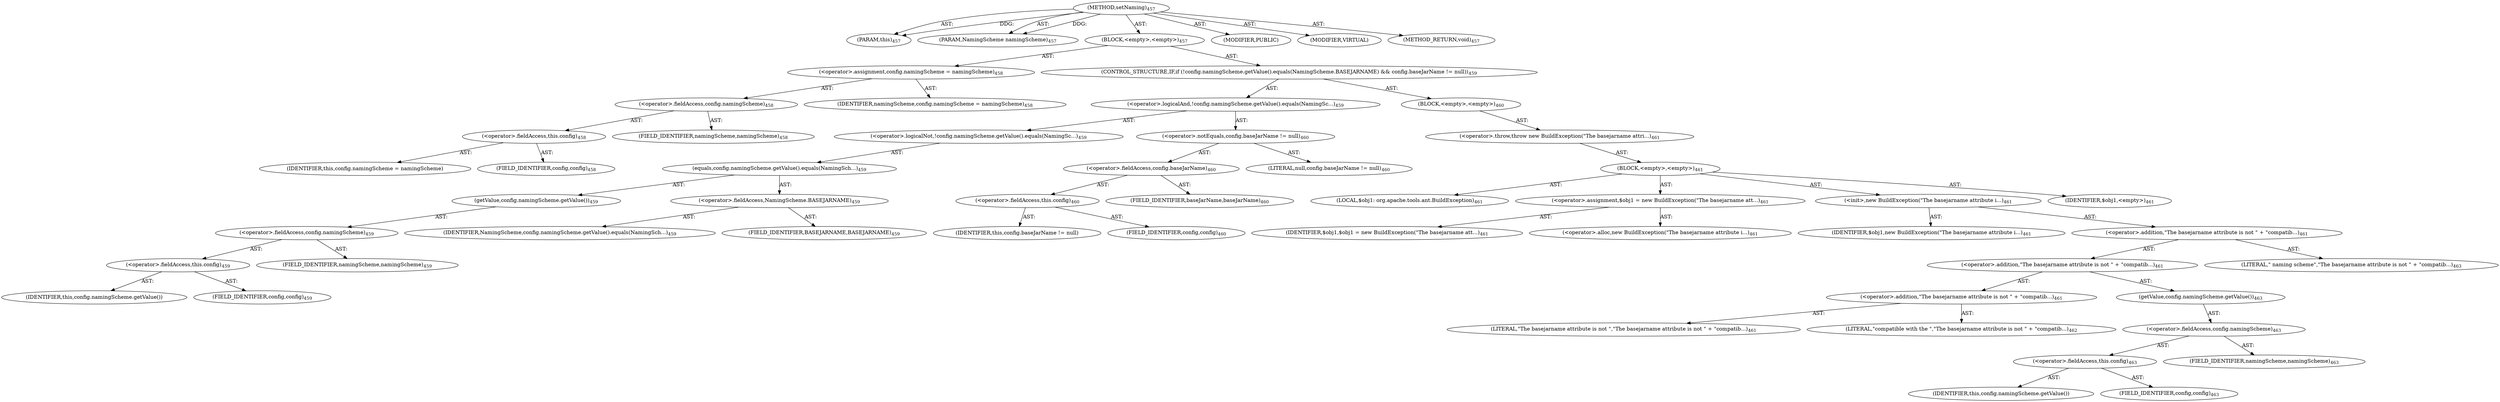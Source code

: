 digraph "setNaming" {  
"111669149720" [label = <(METHOD,setNaming)<SUB>457</SUB>> ]
"115964117026" [label = <(PARAM,this)<SUB>457</SUB>> ]
"115964117027" [label = <(PARAM,NamingScheme namingScheme)<SUB>457</SUB>> ]
"25769803805" [label = <(BLOCK,&lt;empty&gt;,&lt;empty&gt;)<SUB>457</SUB>> ]
"30064771219" [label = <(&lt;operator&gt;.assignment,config.namingScheme = namingScheme)<SUB>458</SUB>> ]
"30064771220" [label = <(&lt;operator&gt;.fieldAccess,config.namingScheme)<SUB>458</SUB>> ]
"30064771221" [label = <(&lt;operator&gt;.fieldAccess,this.config)<SUB>458</SUB>> ]
"68719476836" [label = <(IDENTIFIER,this,config.namingScheme = namingScheme)> ]
"55834574908" [label = <(FIELD_IDENTIFIER,config,config)<SUB>458</SUB>> ]
"55834574909" [label = <(FIELD_IDENTIFIER,namingScheme,namingScheme)<SUB>458</SUB>> ]
"68719476837" [label = <(IDENTIFIER,namingScheme,config.namingScheme = namingScheme)<SUB>458</SUB>> ]
"47244640260" [label = <(CONTROL_STRUCTURE,IF,if (!config.namingScheme.getValue().equals(NamingScheme.BASEJARNAME) &amp;&amp; config.baseJarName != null))<SUB>459</SUB>> ]
"30064771222" [label = <(&lt;operator&gt;.logicalAnd,!config.namingScheme.getValue().equals(NamingSc...)<SUB>459</SUB>> ]
"30064771223" [label = <(&lt;operator&gt;.logicalNot,!config.namingScheme.getValue().equals(NamingSc...)<SUB>459</SUB>> ]
"30064771224" [label = <(equals,config.namingScheme.getValue().equals(NamingSch...)<SUB>459</SUB>> ]
"30064771225" [label = <(getValue,config.namingScheme.getValue())<SUB>459</SUB>> ]
"30064771226" [label = <(&lt;operator&gt;.fieldAccess,config.namingScheme)<SUB>459</SUB>> ]
"30064771227" [label = <(&lt;operator&gt;.fieldAccess,this.config)<SUB>459</SUB>> ]
"68719476838" [label = <(IDENTIFIER,this,config.namingScheme.getValue())> ]
"55834574910" [label = <(FIELD_IDENTIFIER,config,config)<SUB>459</SUB>> ]
"55834574911" [label = <(FIELD_IDENTIFIER,namingScheme,namingScheme)<SUB>459</SUB>> ]
"30064771228" [label = <(&lt;operator&gt;.fieldAccess,NamingScheme.BASEJARNAME)<SUB>459</SUB>> ]
"68719476839" [label = <(IDENTIFIER,NamingScheme,config.namingScheme.getValue().equals(NamingSch...)<SUB>459</SUB>> ]
"55834574912" [label = <(FIELD_IDENTIFIER,BASEJARNAME,BASEJARNAME)<SUB>459</SUB>> ]
"30064771229" [label = <(&lt;operator&gt;.notEquals,config.baseJarName != null)<SUB>460</SUB>> ]
"30064771230" [label = <(&lt;operator&gt;.fieldAccess,config.baseJarName)<SUB>460</SUB>> ]
"30064771231" [label = <(&lt;operator&gt;.fieldAccess,this.config)<SUB>460</SUB>> ]
"68719476840" [label = <(IDENTIFIER,this,config.baseJarName != null)> ]
"55834574913" [label = <(FIELD_IDENTIFIER,config,config)<SUB>460</SUB>> ]
"55834574914" [label = <(FIELD_IDENTIFIER,baseJarName,baseJarName)<SUB>460</SUB>> ]
"90194313234" [label = <(LITERAL,null,config.baseJarName != null)<SUB>460</SUB>> ]
"25769803806" [label = <(BLOCK,&lt;empty&gt;,&lt;empty&gt;)<SUB>460</SUB>> ]
"30064771232" [label = <(&lt;operator&gt;.throw,throw new BuildException(&quot;The basejarname attri...)<SUB>461</SUB>> ]
"25769803807" [label = <(BLOCK,&lt;empty&gt;,&lt;empty&gt;)<SUB>461</SUB>> ]
"94489280522" [label = <(LOCAL,$obj1: org.apache.tools.ant.BuildException)<SUB>461</SUB>> ]
"30064771233" [label = <(&lt;operator&gt;.assignment,$obj1 = new BuildException(&quot;The basejarname att...)<SUB>461</SUB>> ]
"68719476841" [label = <(IDENTIFIER,$obj1,$obj1 = new BuildException(&quot;The basejarname att...)<SUB>461</SUB>> ]
"30064771234" [label = <(&lt;operator&gt;.alloc,new BuildException(&quot;The basejarname attribute i...)<SUB>461</SUB>> ]
"30064771235" [label = <(&lt;init&gt;,new BuildException(&quot;The basejarname attribute i...)<SUB>461</SUB>> ]
"68719476842" [label = <(IDENTIFIER,$obj1,new BuildException(&quot;The basejarname attribute i...)<SUB>461</SUB>> ]
"30064771236" [label = <(&lt;operator&gt;.addition,&quot;The basejarname attribute is not &quot; + &quot;compatib...)<SUB>461</SUB>> ]
"30064771237" [label = <(&lt;operator&gt;.addition,&quot;The basejarname attribute is not &quot; + &quot;compatib...)<SUB>461</SUB>> ]
"30064771238" [label = <(&lt;operator&gt;.addition,&quot;The basejarname attribute is not &quot; + &quot;compatib...)<SUB>461</SUB>> ]
"90194313235" [label = <(LITERAL,&quot;The basejarname attribute is not &quot;,&quot;The basejarname attribute is not &quot; + &quot;compatib...)<SUB>461</SUB>> ]
"90194313236" [label = <(LITERAL,&quot;compatible with the &quot;,&quot;The basejarname attribute is not &quot; + &quot;compatib...)<SUB>462</SUB>> ]
"30064771239" [label = <(getValue,config.namingScheme.getValue())<SUB>463</SUB>> ]
"30064771240" [label = <(&lt;operator&gt;.fieldAccess,config.namingScheme)<SUB>463</SUB>> ]
"30064771241" [label = <(&lt;operator&gt;.fieldAccess,this.config)<SUB>463</SUB>> ]
"68719476843" [label = <(IDENTIFIER,this,config.namingScheme.getValue())> ]
"55834574915" [label = <(FIELD_IDENTIFIER,config,config)<SUB>463</SUB>> ]
"55834574916" [label = <(FIELD_IDENTIFIER,namingScheme,namingScheme)<SUB>463</SUB>> ]
"90194313237" [label = <(LITERAL,&quot; naming scheme&quot;,&quot;The basejarname attribute is not &quot; + &quot;compatib...)<SUB>463</SUB>> ]
"68719476844" [label = <(IDENTIFIER,$obj1,&lt;empty&gt;)<SUB>461</SUB>> ]
"133143986253" [label = <(MODIFIER,PUBLIC)> ]
"133143986254" [label = <(MODIFIER,VIRTUAL)> ]
"128849018904" [label = <(METHOD_RETURN,void)<SUB>457</SUB>> ]
  "111669149720" -> "115964117026"  [ label = "AST: "] 
  "111669149720" -> "115964117027"  [ label = "AST: "] 
  "111669149720" -> "25769803805"  [ label = "AST: "] 
  "111669149720" -> "133143986253"  [ label = "AST: "] 
  "111669149720" -> "133143986254"  [ label = "AST: "] 
  "111669149720" -> "128849018904"  [ label = "AST: "] 
  "25769803805" -> "30064771219"  [ label = "AST: "] 
  "25769803805" -> "47244640260"  [ label = "AST: "] 
  "30064771219" -> "30064771220"  [ label = "AST: "] 
  "30064771219" -> "68719476837"  [ label = "AST: "] 
  "30064771220" -> "30064771221"  [ label = "AST: "] 
  "30064771220" -> "55834574909"  [ label = "AST: "] 
  "30064771221" -> "68719476836"  [ label = "AST: "] 
  "30064771221" -> "55834574908"  [ label = "AST: "] 
  "47244640260" -> "30064771222"  [ label = "AST: "] 
  "47244640260" -> "25769803806"  [ label = "AST: "] 
  "30064771222" -> "30064771223"  [ label = "AST: "] 
  "30064771222" -> "30064771229"  [ label = "AST: "] 
  "30064771223" -> "30064771224"  [ label = "AST: "] 
  "30064771224" -> "30064771225"  [ label = "AST: "] 
  "30064771224" -> "30064771228"  [ label = "AST: "] 
  "30064771225" -> "30064771226"  [ label = "AST: "] 
  "30064771226" -> "30064771227"  [ label = "AST: "] 
  "30064771226" -> "55834574911"  [ label = "AST: "] 
  "30064771227" -> "68719476838"  [ label = "AST: "] 
  "30064771227" -> "55834574910"  [ label = "AST: "] 
  "30064771228" -> "68719476839"  [ label = "AST: "] 
  "30064771228" -> "55834574912"  [ label = "AST: "] 
  "30064771229" -> "30064771230"  [ label = "AST: "] 
  "30064771229" -> "90194313234"  [ label = "AST: "] 
  "30064771230" -> "30064771231"  [ label = "AST: "] 
  "30064771230" -> "55834574914"  [ label = "AST: "] 
  "30064771231" -> "68719476840"  [ label = "AST: "] 
  "30064771231" -> "55834574913"  [ label = "AST: "] 
  "25769803806" -> "30064771232"  [ label = "AST: "] 
  "30064771232" -> "25769803807"  [ label = "AST: "] 
  "25769803807" -> "94489280522"  [ label = "AST: "] 
  "25769803807" -> "30064771233"  [ label = "AST: "] 
  "25769803807" -> "30064771235"  [ label = "AST: "] 
  "25769803807" -> "68719476844"  [ label = "AST: "] 
  "30064771233" -> "68719476841"  [ label = "AST: "] 
  "30064771233" -> "30064771234"  [ label = "AST: "] 
  "30064771235" -> "68719476842"  [ label = "AST: "] 
  "30064771235" -> "30064771236"  [ label = "AST: "] 
  "30064771236" -> "30064771237"  [ label = "AST: "] 
  "30064771236" -> "90194313237"  [ label = "AST: "] 
  "30064771237" -> "30064771238"  [ label = "AST: "] 
  "30064771237" -> "30064771239"  [ label = "AST: "] 
  "30064771238" -> "90194313235"  [ label = "AST: "] 
  "30064771238" -> "90194313236"  [ label = "AST: "] 
  "30064771239" -> "30064771240"  [ label = "AST: "] 
  "30064771240" -> "30064771241"  [ label = "AST: "] 
  "30064771240" -> "55834574916"  [ label = "AST: "] 
  "30064771241" -> "68719476843"  [ label = "AST: "] 
  "30064771241" -> "55834574915"  [ label = "AST: "] 
  "111669149720" -> "115964117026"  [ label = "DDG: "] 
  "111669149720" -> "115964117027"  [ label = "DDG: "] 
}
